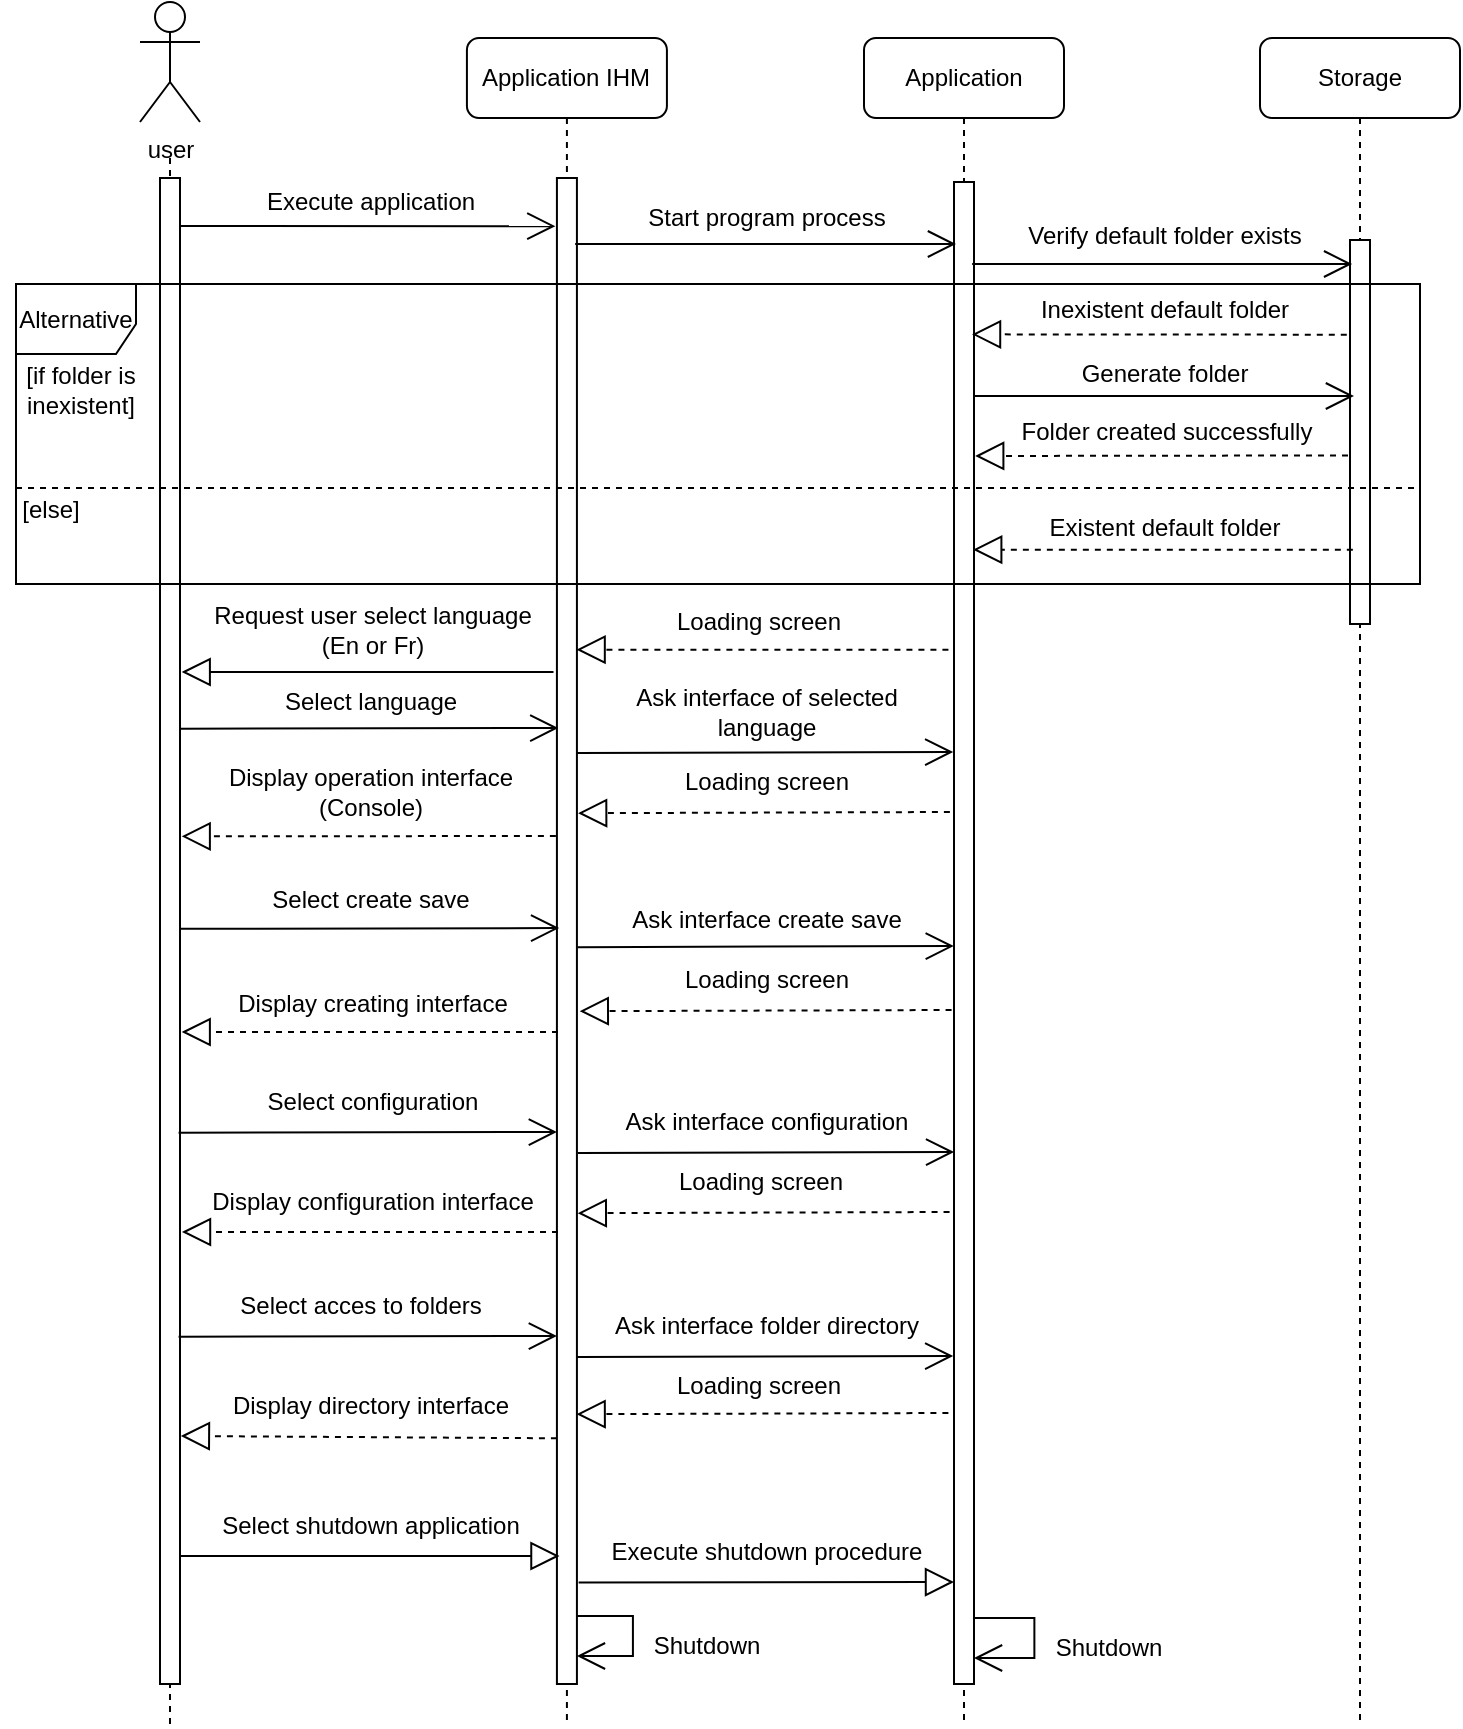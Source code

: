 <mxfile version="20.5.3" type="github">
  <diagram id="x2ItFXhviXWv7ORHFcZc" name="Page-1">
    <mxGraphModel dx="348" dy="189" grid="1" gridSize="10" guides="1" tooltips="1" connect="1" arrows="1" fold="1" page="1" pageScale="1" pageWidth="413" pageHeight="291" math="0" shadow="0">
      <root>
        <mxCell id="0" />
        <mxCell id="1" parent="0" />
        <mxCell id="wFlaresxlH41CWPfUtTR-1" value="" style="endArrow=none;dashed=1;html=1;rounded=1;" parent="1" edge="1">
          <mxGeometry width="50" height="50" relative="1" as="geometry">
            <mxPoint x="115" y="920" as="sourcePoint" />
            <mxPoint x="115" y="137" as="targetPoint" />
          </mxGeometry>
        </mxCell>
        <mxCell id="wFlaresxlH41CWPfUtTR-2" value="&lt;span style=&quot;&quot;&gt;Application IHM&lt;/span&gt;" style="shape=umlLifeline;perimeter=lifelinePerimeter;whiteSpace=wrap;html=1;container=0;collapsible=0;recursiveResize=0;outlineConnect=0;rounded=1;" parent="1" vertex="1">
          <mxGeometry x="263.46" y="77" width="100" height="843" as="geometry" />
        </mxCell>
        <mxCell id="wFlaresxlH41CWPfUtTR-3" value="user" style="shape=umlActor;verticalLabelPosition=bottom;verticalAlign=top;html=1;rounded=1;" parent="1" vertex="1">
          <mxGeometry x="100" y="59" width="30" height="60" as="geometry" />
        </mxCell>
        <mxCell id="wFlaresxlH41CWPfUtTR-4" value="&lt;span style=&quot;&quot;&gt;Application&lt;/span&gt;" style="shape=umlLifeline;perimeter=lifelinePerimeter;whiteSpace=wrap;html=1;container=0;collapsible=0;recursiveResize=0;outlineConnect=0;rounded=1;" parent="1" vertex="1">
          <mxGeometry x="462" y="77" width="100" height="843" as="geometry" />
        </mxCell>
        <mxCell id="wFlaresxlH41CWPfUtTR-5" value="&lt;span style=&quot;&quot;&gt;Storage&lt;/span&gt;" style="shape=umlLifeline;perimeter=lifelinePerimeter;whiteSpace=wrap;html=1;container=0;collapsible=0;recursiveResize=0;outlineConnect=0;rounded=1;" parent="1" vertex="1">
          <mxGeometry x="660" y="77" width="100" height="843" as="geometry" />
        </mxCell>
        <mxCell id="wFlaresxlH41CWPfUtTR-6" value="" style="html=1;points=[];perimeter=orthogonalPerimeter;rounded=0;glass=0;labelBackgroundColor=none;fillStyle=auto;" parent="1" vertex="1">
          <mxGeometry x="110" y="147" width="10" height="753" as="geometry" />
        </mxCell>
        <mxCell id="wFlaresxlH41CWPfUtTR-7" value="" style="html=1;points=[];perimeter=orthogonalPerimeter;rounded=0;glass=0;labelBackgroundColor=none;fillStyle=auto;" parent="1" vertex="1">
          <mxGeometry x="308.46" y="147" width="10" height="753" as="geometry" />
        </mxCell>
        <mxCell id="wFlaresxlH41CWPfUtTR-8" value="" style="html=1;points=[];perimeter=orthogonalPerimeter;rounded=0;glass=0;labelBackgroundColor=none;fillStyle=auto;" parent="1" vertex="1">
          <mxGeometry x="507" y="149" width="10" height="751" as="geometry" />
        </mxCell>
        <mxCell id="wFlaresxlH41CWPfUtTR-9" value="" style="html=1;points=[];perimeter=orthogonalPerimeter;rounded=0;glass=0;labelBackgroundColor=none;fillStyle=auto;" parent="1" vertex="1">
          <mxGeometry x="705" y="178" width="10" height="192" as="geometry" />
        </mxCell>
        <mxCell id="wFlaresxlH41CWPfUtTR-10" value="" style="endArrow=block;dashed=1;endFill=0;endSize=12;html=1;rounded=1;exitX=-0.161;exitY=0.058;exitDx=0;exitDy=0;exitPerimeter=0;" parent="1" edge="1">
          <mxGeometry width="160" relative="1" as="geometry">
            <mxPoint x="703.39" y="225.35" as="sourcePoint" />
            <mxPoint x="516.0" y="225.17" as="targetPoint" />
          </mxGeometry>
        </mxCell>
        <mxCell id="wFlaresxlH41CWPfUtTR-11" value="" style="endArrow=block;dashed=1;endFill=0;endSize=12;html=1;rounded=1;" parent="1" edge="1">
          <mxGeometry width="160" relative="1" as="geometry">
            <mxPoint x="504.21" y="382.82" as="sourcePoint" />
            <mxPoint x="318.29" y="382.82" as="targetPoint" />
          </mxGeometry>
        </mxCell>
        <mxCell id="wFlaresxlH41CWPfUtTR-12" value="" style="endArrow=open;endFill=1;endSize=12;html=1;rounded=1;targetPerimeterSpacing=-4;sourcePerimeterSpacing=3;" parent="1" edge="1">
          <mxGeometry width="160" relative="1" as="geometry">
            <mxPoint x="517" y="256.0" as="sourcePoint" />
            <mxPoint x="707" y="256.0" as="targetPoint" />
          </mxGeometry>
        </mxCell>
        <mxCell id="wFlaresxlH41CWPfUtTR-13" value="" style="endArrow=block;dashed=1;endFill=0;endSize=12;html=1;rounded=1;targetPerimeterSpacing=-4;sourcePerimeterSpacing=3;" parent="1" edge="1">
          <mxGeometry width="160" relative="1" as="geometry">
            <mxPoint x="706.42" y="332.83" as="sourcePoint" />
            <mxPoint x="516.587" y="332.83" as="targetPoint" />
          </mxGeometry>
        </mxCell>
        <mxCell id="wFlaresxlH41CWPfUtTR-14" value="Execute application" style="text;html=1;align=center;verticalAlign=middle;resizable=0;points=[];autosize=1;strokeColor=none;fillColor=none;rounded=1;" parent="1" vertex="1">
          <mxGeometry x="150" y="144" width="130" height="30" as="geometry" />
        </mxCell>
        <mxCell id="wFlaresxlH41CWPfUtTR-15" value="" style="endArrow=open;endFill=1;endSize=12;html=1;rounded=1;entryX=-0.078;entryY=0.032;entryDx=0;entryDy=0;entryPerimeter=0;" parent="1" edge="1" target="wFlaresxlH41CWPfUtTR-7">
          <mxGeometry width="160" relative="1" as="geometry">
            <mxPoint x="120" y="171" as="sourcePoint" />
            <mxPoint x="308.31" y="172.192" as="targetPoint" />
          </mxGeometry>
        </mxCell>
        <mxCell id="wFlaresxlH41CWPfUtTR-16" value="Start program process" style="text;html=1;align=center;verticalAlign=middle;resizable=0;points=[];autosize=1;strokeColor=none;fillColor=none;rounded=1;" parent="1" vertex="1">
          <mxGeometry x="343" y="152" width="140" height="30" as="geometry" />
        </mxCell>
        <mxCell id="wFlaresxlH41CWPfUtTR-17" value="" style="endArrow=open;endFill=1;endSize=12;html=1;rounded=1;exitX=0.913;exitY=0.022;exitDx=0;exitDy=0;exitPerimeter=0;" parent="1" edge="1">
          <mxGeometry width="160" relative="1" as="geometry">
            <mxPoint x="317.59" y="180.016" as="sourcePoint" />
            <mxPoint x="508" y="180.0" as="targetPoint" />
          </mxGeometry>
        </mxCell>
        <mxCell id="wFlaresxlH41CWPfUtTR-18" value="" style="endArrow=block;dashed=1;endFill=0;endSize=12;html=1;rounded=1;exitX=-0.125;exitY=0.144;exitDx=0;exitDy=0;exitPerimeter=0;" parent="1" edge="1">
          <mxGeometry width="160" relative="1" as="geometry">
            <mxPoint x="307.95" y="476.002" as="sourcePoint" />
            <mxPoint x="120.827" y="476.17" as="targetPoint" />
          </mxGeometry>
        </mxCell>
        <mxCell id="wFlaresxlH41CWPfUtTR-19" value="Verify default folder exists" style="text;html=1;align=center;verticalAlign=middle;resizable=0;points=[];autosize=1;strokeColor=none;fillColor=none;rounded=1;" parent="1" vertex="1">
          <mxGeometry x="531.5" y="161" width="160" height="30" as="geometry" />
        </mxCell>
        <mxCell id="wFlaresxlH41CWPfUtTR-20" value="Alternative" style="shape=umlFrame;whiteSpace=wrap;html=1;width=60;height=35;" parent="1" vertex="1">
          <mxGeometry x="38" y="200" width="702" height="150" as="geometry" />
        </mxCell>
        <mxCell id="wFlaresxlH41CWPfUtTR-21" value="Loading screen" style="text;html=1;align=center;verticalAlign=middle;resizable=0;points=[];autosize=1;strokeColor=none;fillColor=none;rounded=1;" parent="1" vertex="1">
          <mxGeometry x="354.0" y="354" width="110" height="30" as="geometry" />
        </mxCell>
        <mxCell id="wFlaresxlH41CWPfUtTR-22" value="[if folder is &lt;br&gt;inexistent]" style="text;html=1;align=center;verticalAlign=middle;resizable=0;points=[];autosize=1;strokeColor=none;fillColor=none;" parent="1" vertex="1">
          <mxGeometry x="30" y="233" width="80" height="40" as="geometry" />
        </mxCell>
        <mxCell id="wFlaresxlH41CWPfUtTR-23" value="[else]" style="text;html=1;align=center;verticalAlign=middle;resizable=0;points=[];autosize=1;strokeColor=none;fillColor=none;" parent="1" vertex="1">
          <mxGeometry x="30" y="298" width="50" height="30" as="geometry" />
        </mxCell>
        <mxCell id="wFlaresxlH41CWPfUtTR-24" value="Inexistent default folder" style="text;html=1;align=center;verticalAlign=middle;resizable=0;points=[];autosize=1;strokeColor=none;fillColor=none;rounded=1;" parent="1" vertex="1">
          <mxGeometry x="537.0" y="198.17" width="150" height="30" as="geometry" />
        </mxCell>
        <mxCell id="wFlaresxlH41CWPfUtTR-25" value="" style="line;strokeWidth=1;fillColor=none;align=left;verticalAlign=middle;spacingTop=-1;spacingLeft=3;spacingRight=3;rotatable=0;labelPosition=right;points=[];portConstraint=eastwest;dashed=1;" parent="1" vertex="1">
          <mxGeometry x="38" y="298" width="700" height="8" as="geometry" />
        </mxCell>
        <mxCell id="wFlaresxlH41CWPfUtTR-26" value="Generate folder" style="text;html=1;align=center;verticalAlign=middle;resizable=0;points=[];autosize=1;strokeColor=none;fillColor=none;rounded=1;" parent="1" vertex="1">
          <mxGeometry x="557.42" y="230" width="110" height="30" as="geometry" />
        </mxCell>
        <mxCell id="wFlaresxlH41CWPfUtTR-27" value="Existent default folder" style="text;html=1;align=center;verticalAlign=middle;resizable=0;points=[];autosize=1;strokeColor=none;fillColor=none;rounded=1;" parent="1" vertex="1">
          <mxGeometry x="541.5" y="307" width="140" height="30" as="geometry" />
        </mxCell>
        <mxCell id="wFlaresxlH41CWPfUtTR-28" value="Display operation interface&lt;br&gt;(Console)" style="text;html=1;align=center;verticalAlign=middle;resizable=0;points=[];autosize=1;strokeColor=none;fillColor=none;rounded=1;" parent="1" vertex="1">
          <mxGeometry x="130" y="434" width="170" height="40" as="geometry" />
        </mxCell>
        <mxCell id="wFlaresxlH41CWPfUtTR-29" value="" style="endArrow=open;endFill=1;endSize=12;html=1;rounded=1;targetPerimeterSpacing=-4;sourcePerimeterSpacing=3;" parent="1" edge="1">
          <mxGeometry width="160" relative="1" as="geometry">
            <mxPoint x="516.08" y="190" as="sourcePoint" />
            <mxPoint x="706.08" y="190" as="targetPoint" />
          </mxGeometry>
        </mxCell>
        <mxCell id="wFlaresxlH41CWPfUtTR-30" value="" style="endArrow=block;dashed=1;endFill=0;endSize=12;html=1;rounded=1;targetPerimeterSpacing=-4;sourcePerimeterSpacing=3;exitX=-0.099;exitY=0.603;exitDx=0;exitDy=0;exitPerimeter=0;" parent="1" edge="1">
          <mxGeometry width="160" relative="1" as="geometry">
            <mxPoint x="704.01" y="285.72" as="sourcePoint" />
            <mxPoint x="517.587" y="286" as="targetPoint" />
          </mxGeometry>
        </mxCell>
        <mxCell id="wFlaresxlH41CWPfUtTR-31" value="Folder created successfully" style="text;html=1;align=center;verticalAlign=middle;resizable=0;points=[];autosize=1;strokeColor=none;fillColor=none;rounded=1;" parent="1" vertex="1">
          <mxGeometry x="527.5" y="259.0" width="170" height="30" as="geometry" />
        </mxCell>
        <mxCell id="wFlaresxlH41CWPfUtTR-44" value="" style="endArrow=block;endFill=0;endSize=12;html=1;rounded=1;entryX=-0.106;entryY=0.937;entryDx=0;entryDy=0;entryPerimeter=0;" parent="1" edge="1">
          <mxGeometry width="160" relative="1" as="geometry">
            <mxPoint x="319.31" y="849.2" as="sourcePoint" />
            <mxPoint x="507.0" y="848.997" as="targetPoint" />
          </mxGeometry>
        </mxCell>
        <mxCell id="wFlaresxlH41CWPfUtTR-45" value="" style="endArrow=block;endFill=0;endSize=12;html=1;rounded=1;" parent="1" edge="1">
          <mxGeometry width="160" relative="1" as="geometry">
            <mxPoint x="120.25" y="836" as="sourcePoint" />
            <mxPoint x="309.75" y="836" as="targetPoint" />
          </mxGeometry>
        </mxCell>
        <mxCell id="wFlaresxlH41CWPfUtTR-46" value="Execute shutdown procedure" style="text;html=1;align=center;verticalAlign=middle;resizable=0;points=[];autosize=1;strokeColor=none;fillColor=none;rounded=1;" parent="1" vertex="1">
          <mxGeometry x="322.83" y="819" width="180" height="30" as="geometry" />
        </mxCell>
        <mxCell id="wFlaresxlH41CWPfUtTR-47" value="Shutdown" style="text;html=1;align=center;verticalAlign=middle;resizable=0;points=[];autosize=1;strokeColor=none;fillColor=none;rounded=1;" parent="1" vertex="1">
          <mxGeometry x="343.0" y="866" width="80" height="30" as="geometry" />
        </mxCell>
        <mxCell id="wFlaresxlH41CWPfUtTR-48" value="" style="endArrow=open;endFill=1;endSize=12;html=1;rounded=0;" parent="1" edge="1">
          <mxGeometry width="160" relative="1" as="geometry">
            <mxPoint x="517.19" y="867" as="sourcePoint" />
            <mxPoint x="517.0" y="887" as="targetPoint" />
            <Array as="points">
              <mxPoint x="547.19" y="867" />
              <mxPoint x="547.19" y="887" />
            </Array>
          </mxGeometry>
        </mxCell>
        <mxCell id="wFlaresxlH41CWPfUtTR-49" value="Shutdown" style="text;html=1;align=center;verticalAlign=middle;resizable=0;points=[];autosize=1;strokeColor=none;fillColor=none;rounded=1;" parent="1" vertex="1">
          <mxGeometry x="544.08" y="867" width="80" height="30" as="geometry" />
        </mxCell>
        <mxCell id="wFlaresxlH41CWPfUtTR-50" value="Select shutdown application" style="text;html=1;align=center;verticalAlign=middle;resizable=0;points=[];autosize=1;strokeColor=none;fillColor=none;rounded=1;" parent="1" vertex="1">
          <mxGeometry x="130" y="806" width="170" height="30" as="geometry" />
        </mxCell>
        <mxCell id="wFlaresxlH41CWPfUtTR-51" value="" style="endArrow=open;endFill=1;endSize=12;html=1;rounded=0;" parent="1" edge="1">
          <mxGeometry width="160" relative="1" as="geometry">
            <mxPoint x="318.63" y="866.0" as="sourcePoint" />
            <mxPoint x="318.463" y="886.0" as="targetPoint" />
            <Array as="points">
              <mxPoint x="346.46" y="866" />
              <mxPoint x="346.46" y="886" />
            </Array>
          </mxGeometry>
        </mxCell>
        <mxCell id="wFlaresxlH41CWPfUtTR-60" value="Loading screen" style="text;html=1;align=center;verticalAlign=middle;resizable=0;points=[];autosize=1;strokeColor=none;fillColor=none;rounded=1;" parent="1" vertex="1">
          <mxGeometry x="358" y="533" width="110" height="30" as="geometry" />
        </mxCell>
        <mxCell id="wFlaresxlH41CWPfUtTR-61" value="" style="endArrow=block;dashed=1;endFill=0;endSize=12;html=1;rounded=1;exitX=-0.211;exitY=0.186;exitDx=0;exitDy=0;exitPerimeter=0;" parent="1" edge="1">
          <mxGeometry width="160" relative="1" as="geometry">
            <mxPoint x="505.78" y="562.998" as="sourcePoint" />
            <mxPoint x="319.89" y="563.59" as="targetPoint" />
          </mxGeometry>
        </mxCell>
        <mxCell id="wFlaresxlH41CWPfUtTR-62" value="Select create save" style="text;html=1;align=center;verticalAlign=middle;resizable=0;points=[];autosize=1;strokeColor=none;fillColor=none;rounded=1;" parent="1" vertex="1">
          <mxGeometry x="155" y="493" width="120" height="30" as="geometry" />
        </mxCell>
        <mxCell id="wFlaresxlH41CWPfUtTR-63" value="" style="endArrow=open;endFill=1;endSize=12;html=1;rounded=1;entryX=0.071;entryY=0.165;entryDx=0;entryDy=0;entryPerimeter=0;" parent="1" edge="1">
          <mxGeometry width="160" relative="1" as="geometry">
            <mxPoint x="120.41" y="522.43" as="sourcePoint" />
            <mxPoint x="309.58" y="522.05" as="targetPoint" />
          </mxGeometry>
        </mxCell>
        <mxCell id="wFlaresxlH41CWPfUtTR-64" value="Display creating interface" style="text;html=1;align=center;verticalAlign=middle;resizable=0;points=[];autosize=1;strokeColor=none;fillColor=none;rounded=1;" parent="1" vertex="1">
          <mxGeometry x="135.83" y="545" width="160" height="30" as="geometry" />
        </mxCell>
        <mxCell id="wFlaresxlH41CWPfUtTR-65" value="" style="endArrow=block;dashed=1;endFill=0;endSize=12;html=1;rounded=1;" parent="1" edge="1">
          <mxGeometry width="160" relative="1" as="geometry">
            <mxPoint x="309" y="574" as="sourcePoint" />
            <mxPoint x="120.827" y="574" as="targetPoint" />
          </mxGeometry>
        </mxCell>
        <mxCell id="wFlaresxlH41CWPfUtTR-66" value="" style="endArrow=open;endFill=1;endSize=12;html=1;rounded=1;entryX=-0.083;entryY=0.173;entryDx=0;entryDy=0;entryPerimeter=0;" parent="1" edge="1">
          <mxGeometry width="160" relative="1" as="geometry">
            <mxPoint x="318.74" y="531.58" as="sourcePoint" />
            <mxPoint x="506.91" y="531.024" as="targetPoint" />
          </mxGeometry>
        </mxCell>
        <mxCell id="wFlaresxlH41CWPfUtTR-67" value="Ask interface create save" style="text;html=1;align=center;verticalAlign=middle;resizable=0;points=[];autosize=1;strokeColor=none;fillColor=none;rounded=1;" parent="1" vertex="1">
          <mxGeometry x="332.83" y="503" width="160" height="30" as="geometry" />
        </mxCell>
        <mxCell id="wFlaresxlH41CWPfUtTR-68" value="Loading screen" style="text;html=1;align=center;verticalAlign=middle;resizable=0;points=[];autosize=1;strokeColor=none;fillColor=none;rounded=1;" parent="1" vertex="1">
          <mxGeometry x="355.25" y="634" width="110" height="30" as="geometry" />
        </mxCell>
        <mxCell id="wFlaresxlH41CWPfUtTR-69" value="" style="endArrow=block;dashed=1;endFill=0;endSize=12;html=1;rounded=1;exitX=-0.211;exitY=0.186;exitDx=0;exitDy=0;exitPerimeter=0;" parent="1" edge="1">
          <mxGeometry width="160" relative="1" as="geometry">
            <mxPoint x="504.78" y="663.998" as="sourcePoint" />
            <mxPoint x="318.89" y="664.59" as="targetPoint" />
          </mxGeometry>
        </mxCell>
        <mxCell id="wFlaresxlH41CWPfUtTR-70" value="Select configuration" style="text;html=1;align=center;verticalAlign=middle;resizable=0;points=[];autosize=1;strokeColor=none;fillColor=none;rounded=1;" parent="1" vertex="1">
          <mxGeometry x="150.83" y="594" width="130" height="30" as="geometry" />
        </mxCell>
        <mxCell id="wFlaresxlH41CWPfUtTR-71" value="" style="endArrow=open;endFill=1;endSize=12;html=1;rounded=1;entryX=0.071;entryY=0.165;entryDx=0;entryDy=0;entryPerimeter=0;" parent="1" edge="1">
          <mxGeometry width="160" relative="1" as="geometry">
            <mxPoint x="119.29" y="624.38" as="sourcePoint" />
            <mxPoint x="308.46" y="624" as="targetPoint" />
          </mxGeometry>
        </mxCell>
        <mxCell id="wFlaresxlH41CWPfUtTR-72" value="Display configuration&amp;nbsp;interface" style="text;html=1;align=center;verticalAlign=middle;resizable=0;points=[];autosize=1;strokeColor=none;fillColor=none;rounded=1;" parent="1" vertex="1">
          <mxGeometry x="125.83" y="644" width="180" height="30" as="geometry" />
        </mxCell>
        <mxCell id="wFlaresxlH41CWPfUtTR-73" value="" style="endArrow=block;dashed=1;endFill=0;endSize=12;html=1;rounded=1;" parent="1" edge="1">
          <mxGeometry width="160" relative="1" as="geometry">
            <mxPoint x="309" y="674" as="sourcePoint" />
            <mxPoint x="120.987" y="674" as="targetPoint" />
          </mxGeometry>
        </mxCell>
        <mxCell id="wFlaresxlH41CWPfUtTR-74" value="" style="endArrow=open;endFill=1;endSize=12;html=1;rounded=1;entryX=-0.083;entryY=0.173;entryDx=0;entryDy=0;entryPerimeter=0;" parent="1" edge="1">
          <mxGeometry width="160" relative="1" as="geometry">
            <mxPoint x="318.91" y="634.56" as="sourcePoint" />
            <mxPoint x="507.08" y="634.004" as="targetPoint" />
          </mxGeometry>
        </mxCell>
        <mxCell id="wFlaresxlH41CWPfUtTR-75" value="Ask interface configuration" style="text;html=1;align=center;verticalAlign=middle;resizable=0;points=[];autosize=1;strokeColor=none;fillColor=none;rounded=1;" parent="1" vertex="1">
          <mxGeometry x="332.83" y="604" width="160" height="30" as="geometry" />
        </mxCell>
        <mxCell id="wFlaresxlH41CWPfUtTR-84" value="Loading screen" style="text;html=1;align=center;verticalAlign=middle;resizable=0;points=[];autosize=1;strokeColor=none;fillColor=none;rounded=1;" parent="1" vertex="1">
          <mxGeometry x="354" y="735.5" width="110" height="30" as="geometry" />
        </mxCell>
        <mxCell id="wFlaresxlH41CWPfUtTR-85" value="" style="endArrow=block;dashed=1;endFill=0;endSize=12;html=1;rounded=1;exitX=-0.211;exitY=0.186;exitDx=0;exitDy=0;exitPerimeter=0;" parent="1" edge="1">
          <mxGeometry width="160" relative="1" as="geometry">
            <mxPoint x="504.2" y="764.498" as="sourcePoint" />
            <mxPoint x="318.31" y="765.09" as="targetPoint" />
          </mxGeometry>
        </mxCell>
        <mxCell id="wFlaresxlH41CWPfUtTR-86" value="Select acces to folders" style="text;html=1;align=center;verticalAlign=middle;resizable=0;points=[];autosize=1;strokeColor=none;fillColor=none;rounded=1;" parent="1" vertex="1">
          <mxGeometry x="140" y="696" width="140" height="30" as="geometry" />
        </mxCell>
        <mxCell id="wFlaresxlH41CWPfUtTR-87" value="" style="endArrow=open;endFill=1;endSize=12;html=1;rounded=1;entryX=0.071;entryY=0.165;entryDx=0;entryDy=0;entryPerimeter=0;" parent="1" edge="1">
          <mxGeometry width="160" relative="1" as="geometry">
            <mxPoint x="119.29" y="726.38" as="sourcePoint" />
            <mxPoint x="308.46" y="726.0" as="targetPoint" />
          </mxGeometry>
        </mxCell>
        <mxCell id="wFlaresxlH41CWPfUtTR-88" value="Display directory interface" style="text;html=1;align=center;verticalAlign=middle;resizable=0;points=[];autosize=1;strokeColor=none;fillColor=none;rounded=1;" parent="1" vertex="1">
          <mxGeometry x="135" y="746" width="160" height="30" as="geometry" />
        </mxCell>
        <mxCell id="wFlaresxlH41CWPfUtTR-89" value="" style="endArrow=block;dashed=1;endFill=0;endSize=12;html=1;rounded=1;exitX=-0.035;exitY=0.198;exitDx=0;exitDy=0;exitPerimeter=0;" parent="1" edge="1">
          <mxGeometry width="160" relative="1" as="geometry">
            <mxPoint x="308.46" y="777.144" as="sourcePoint" />
            <mxPoint x="120.437" y="776" as="targetPoint" />
          </mxGeometry>
        </mxCell>
        <mxCell id="wFlaresxlH41CWPfUtTR-90" value="" style="endArrow=open;endFill=1;endSize=12;html=1;rounded=1;entryX=-0.083;entryY=0.173;entryDx=0;entryDy=0;entryPerimeter=0;" parent="1" edge="1">
          <mxGeometry width="160" relative="1" as="geometry">
            <mxPoint x="318.46" y="736.56" as="sourcePoint" />
            <mxPoint x="506.63" y="736.004" as="targetPoint" />
          </mxGeometry>
        </mxCell>
        <mxCell id="wFlaresxlH41CWPfUtTR-91" value="Ask interface folder directory" style="text;html=1;align=center;verticalAlign=middle;resizable=0;points=[];autosize=1;strokeColor=none;fillColor=none;rounded=1;" parent="1" vertex="1">
          <mxGeometry x="322.83" y="705.5" width="180" height="30" as="geometry" />
        </mxCell>
        <mxCell id="V16UPGpDHuc6QHWc-iNb-2" value="Request user select language&lt;br&gt;(En or Fr)" style="text;html=1;align=center;verticalAlign=middle;resizable=0;points=[];autosize=1;strokeColor=none;fillColor=none;rounded=1;" vertex="1" parent="1">
          <mxGeometry x="125.83" y="353" width="180" height="40" as="geometry" />
        </mxCell>
        <mxCell id="V16UPGpDHuc6QHWc-iNb-3" value="" style="endArrow=block;endFill=0;endSize=12;html=1;rounded=1;" edge="1" parent="1">
          <mxGeometry width="160" relative="1" as="geometry">
            <mxPoint x="306.75" y="394.0" as="sourcePoint" />
            <mxPoint x="120.83" y="394.0" as="targetPoint" />
          </mxGeometry>
        </mxCell>
        <mxCell id="V16UPGpDHuc6QHWc-iNb-4" value="Select language" style="text;html=1;align=center;verticalAlign=middle;resizable=0;points=[];autosize=1;strokeColor=none;fillColor=none;rounded=1;" vertex="1" parent="1">
          <mxGeometry x="160" y="394" width="110" height="30" as="geometry" />
        </mxCell>
        <mxCell id="V16UPGpDHuc6QHWc-iNb-5" value="" style="endArrow=open;endFill=1;endSize=12;html=1;rounded=1;entryX=0.071;entryY=0.165;entryDx=0;entryDy=0;entryPerimeter=0;" edge="1" parent="1">
          <mxGeometry width="160" relative="1" as="geometry">
            <mxPoint x="120" y="422.38" as="sourcePoint" />
            <mxPoint x="309.17" y="422.0" as="targetPoint" />
          </mxGeometry>
        </mxCell>
        <mxCell id="V16UPGpDHuc6QHWc-iNb-6" value="Loading screen" style="text;html=1;align=center;verticalAlign=middle;resizable=0;points=[];autosize=1;strokeColor=none;fillColor=none;rounded=1;" vertex="1" parent="1">
          <mxGeometry x="357.83" y="434" width="110" height="30" as="geometry" />
        </mxCell>
        <mxCell id="V16UPGpDHuc6QHWc-iNb-7" value="" style="endArrow=block;dashed=1;endFill=0;endSize=12;html=1;rounded=1;exitX=-0.211;exitY=0.186;exitDx=0;exitDy=0;exitPerimeter=0;" edge="1" parent="1">
          <mxGeometry width="160" relative="1" as="geometry">
            <mxPoint x="504.95" y="463.998" as="sourcePoint" />
            <mxPoint x="319.06" y="464.59" as="targetPoint" />
          </mxGeometry>
        </mxCell>
        <mxCell id="V16UPGpDHuc6QHWc-iNb-8" value="" style="endArrow=open;endFill=1;endSize=12;html=1;rounded=1;entryX=-0.083;entryY=0.173;entryDx=0;entryDy=0;entryPerimeter=0;" edge="1" parent="1">
          <mxGeometry width="160" relative="1" as="geometry">
            <mxPoint x="318.46" y="434.56" as="sourcePoint" />
            <mxPoint x="506.63" y="434.004" as="targetPoint" />
          </mxGeometry>
        </mxCell>
        <mxCell id="V16UPGpDHuc6QHWc-iNb-9" value="Ask interface of selected &lt;br&gt;language" style="text;html=1;align=center;verticalAlign=middle;resizable=0;points=[];autosize=1;strokeColor=none;fillColor=none;rounded=1;" vertex="1" parent="1">
          <mxGeometry x="337.83" y="394" width="150" height="40" as="geometry" />
        </mxCell>
      </root>
    </mxGraphModel>
  </diagram>
</mxfile>
